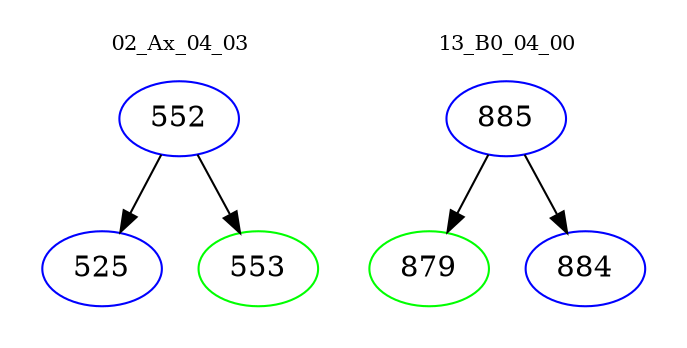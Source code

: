 digraph{
subgraph cluster_0 {
color = white
label = "02_Ax_04_03";
fontsize=10;
T0_552 [label="552", color="blue"]
T0_552 -> T0_525 [color="black"]
T0_525 [label="525", color="blue"]
T0_552 -> T0_553 [color="black"]
T0_553 [label="553", color="green"]
}
subgraph cluster_1 {
color = white
label = "13_B0_04_00";
fontsize=10;
T1_885 [label="885", color="blue"]
T1_885 -> T1_879 [color="black"]
T1_879 [label="879", color="green"]
T1_885 -> T1_884 [color="black"]
T1_884 [label="884", color="blue"]
}
}
